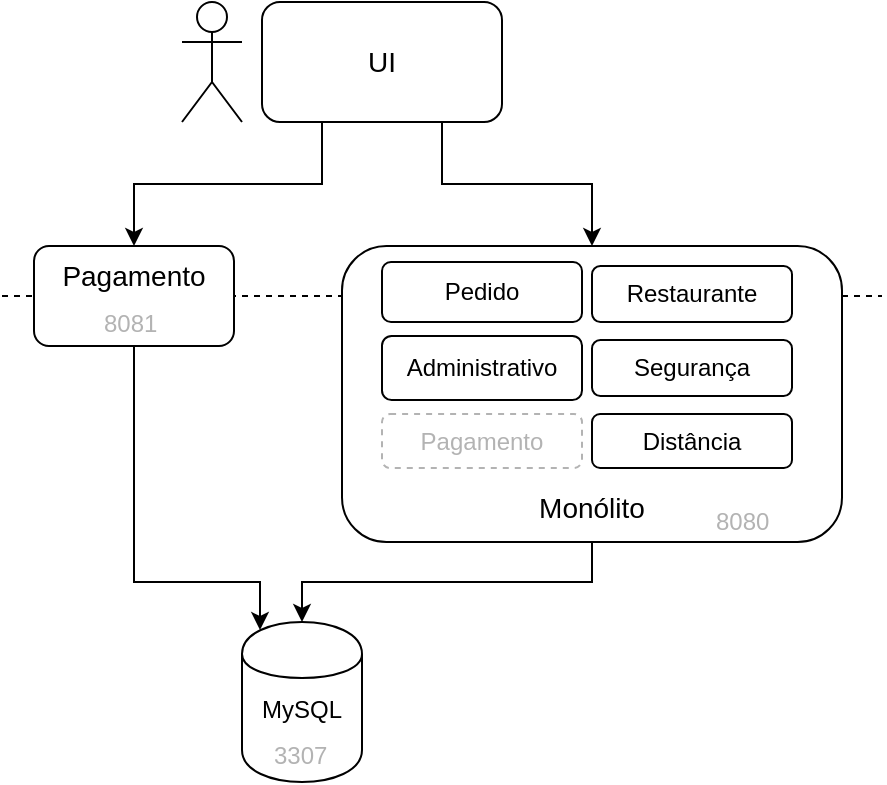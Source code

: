 <mxfile version="12.8.6" type="device"><diagram id="asccOrxpK0gMmI_vyOfR" name="Page-1"><mxGraphModel dx="868" dy="448" grid="1" gridSize="10" guides="1" tooltips="1" connect="1" arrows="1" fold="1" page="1" pageScale="1" pageWidth="827" pageHeight="1169" math="0" shadow="0"><root><mxCell id="0"/><mxCell id="1" parent="0"/><mxCell id="ufLTRwiJfqEFSIwc1y7g-12" value="" style="endArrow=none;dashed=1;html=1;fontColor=#B3B3B3;" parent="1" edge="1"><mxGeometry width="50" height="50" relative="1" as="geometry"><mxPoint x="70" y="167" as="sourcePoint"/><mxPoint x="510" y="167" as="targetPoint"/></mxGeometry></mxCell><mxCell id="ufLTRwiJfqEFSIwc1y7g-40" style="edgeStyle=orthogonalEdgeStyle;rounded=0;orthogonalLoop=1;jettySize=auto;html=1;exitX=0.5;exitY=1;exitDx=0;exitDy=0;entryX=0.5;entryY=0;entryDx=0;entryDy=0;startArrow=none;startFill=0;endArrow=classic;endFill=1;fontColor=#000000;" parent="1" source="ufLTRwiJfqEFSIwc1y7g-9" target="ufLTRwiJfqEFSIwc1y7g-19" edge="1"><mxGeometry relative="1" as="geometry"><Array as="points"><mxPoint x="365" y="310"/><mxPoint x="220" y="310"/></Array></mxGeometry></mxCell><mxCell id="ufLTRwiJfqEFSIwc1y7g-9" value="&lt;font style=&quot;font-size: 14px&quot;&gt;Monólito&lt;/font&gt;" style="rounded=1;whiteSpace=wrap;html=1;verticalAlign=bottom;spacingBottom=6;" parent="1" vertex="1"><mxGeometry x="240" y="142" width="250" height="148" as="geometry"/></mxCell><mxCell id="ufLTRwiJfqEFSIwc1y7g-1" value="Administrativo" style="rounded=1;whiteSpace=wrap;html=1;" parent="1" vertex="1"><mxGeometry x="260" y="187" width="100" height="32" as="geometry"/></mxCell><mxCell id="ufLTRwiJfqEFSIwc1y7g-4" value="Segurança" style="rounded=1;whiteSpace=wrap;html=1;" parent="1" vertex="1"><mxGeometry x="365" y="189" width="100" height="28" as="geometry"/></mxCell><mxCell id="ufLTRwiJfqEFSIwc1y7g-5" value="Pedido" style="rounded=1;whiteSpace=wrap;html=1;" parent="1" vertex="1"><mxGeometry x="260" y="150" width="100" height="30" as="geometry"/></mxCell><mxCell id="ufLTRwiJfqEFSIwc1y7g-6" value="Restaurante" style="rounded=1;whiteSpace=wrap;html=1;" parent="1" vertex="1"><mxGeometry x="365" y="152" width="100" height="28" as="geometry"/></mxCell><mxCell id="ufLTRwiJfqEFSIwc1y7g-7" value="Pagamento" style="rounded=1;whiteSpace=wrap;html=1;fontColor=#B3B3B3;dashed=1;strokeColor=#B3B3B3;" parent="1" vertex="1"><mxGeometry x="260" y="226" width="100" height="27" as="geometry"/></mxCell><mxCell id="ufLTRwiJfqEFSIwc1y7g-8" value="Distância" style="rounded=1;whiteSpace=wrap;html=1;" parent="1" vertex="1"><mxGeometry x="365" y="226" width="100" height="27" as="geometry"/></mxCell><mxCell id="ufLTRwiJfqEFSIwc1y7g-17" style="edgeStyle=orthogonalEdgeStyle;orthogonalLoop=1;jettySize=auto;html=1;exitX=0.75;exitY=1;exitDx=0;exitDy=0;entryX=0.5;entryY=0;entryDx=0;entryDy=0;fontColor=#B3B3B3;rounded=0;" parent="1" source="ufLTRwiJfqEFSIwc1y7g-15" target="ufLTRwiJfqEFSIwc1y7g-9" edge="1"><mxGeometry relative="1" as="geometry"/></mxCell><mxCell id="ufLTRwiJfqEFSIwc1y7g-18" style="edgeStyle=orthogonalEdgeStyle;rounded=0;orthogonalLoop=1;jettySize=auto;html=1;exitX=0.25;exitY=1;exitDx=0;exitDy=0;entryX=0.5;entryY=0;entryDx=0;entryDy=0;fontColor=#B3B3B3;" parent="1" source="ufLTRwiJfqEFSIwc1y7g-15" target="ufLTRwiJfqEFSIwc1y7g-10" edge="1"><mxGeometry relative="1" as="geometry"/></mxCell><mxCell id="ufLTRwiJfqEFSIwc1y7g-15" value="UI" style="rounded=1;whiteSpace=wrap;html=1;fontSize=14;" parent="1" vertex="1"><mxGeometry x="200" y="20" width="120" height="60" as="geometry"/></mxCell><mxCell id="ufLTRwiJfqEFSIwc1y7g-27" value="" style="shape=umlActor;verticalLabelPosition=bottom;labelBackgroundColor=#ffffff;verticalAlign=top;html=1;outlineConnect=0;strokeColor=#000000;fontColor=#000000;" parent="1" vertex="1"><mxGeometry x="160" y="20" width="30" height="60" as="geometry"/></mxCell><mxCell id="ufLTRwiJfqEFSIwc1y7g-29" value="8080" style="text;html=1;resizable=0;points=[];autosize=1;align=left;verticalAlign=top;spacingTop=-4;fontColor=#B3B3B3;" parent="1" vertex="1"><mxGeometry x="425" y="270" width="40" height="20" as="geometry"/></mxCell><mxCell id="ufLTRwiJfqEFSIwc1y7g-30" value="" style="group" parent="1" vertex="1" connectable="0"><mxGeometry x="190" y="330" width="60" height="80" as="geometry"/></mxCell><mxCell id="ufLTRwiJfqEFSIwc1y7g-19" value="MySQL" style="shape=cylinder;whiteSpace=wrap;html=1;boundedLbl=1;backgroundOutline=1;strokeColor=#000000;fontColor=#000000;verticalAlign=top;spacingTop=6;" parent="ufLTRwiJfqEFSIwc1y7g-30" vertex="1"><mxGeometry width="60" height="80" as="geometry"/></mxCell><mxCell id="ufLTRwiJfqEFSIwc1y7g-11" value="3307" style="text;html=1;resizable=0;points=[];autosize=1;align=left;verticalAlign=top;spacingTop=-4;fontColor=#B3B3B3;" parent="ufLTRwiJfqEFSIwc1y7g-30" vertex="1"><mxGeometry x="14" y="57" width="40" height="20" as="geometry"/></mxCell><mxCell id="ufLTRwiJfqEFSIwc1y7g-38" value="" style="group;fontSize=14;" parent="1" vertex="1" connectable="0"><mxGeometry x="86" y="142" width="100" height="50" as="geometry"/></mxCell><mxCell id="ufLTRwiJfqEFSIwc1y7g-10" value="&lt;font style=&quot;font-size: 14px&quot;&gt;Pagamento&lt;/font&gt;" style="rounded=1;whiteSpace=wrap;html=1;verticalAlign=top;" parent="ufLTRwiJfqEFSIwc1y7g-38" vertex="1"><mxGeometry width="100" height="50" as="geometry"/></mxCell><mxCell id="ufLTRwiJfqEFSIwc1y7g-28" value="8081" style="text;html=1;resizable=0;points=[];autosize=1;align=left;verticalAlign=top;spacingTop=-4;fontColor=#B3B3B3;" parent="ufLTRwiJfqEFSIwc1y7g-38" vertex="1"><mxGeometry x="33" y="29" width="40" height="20" as="geometry"/></mxCell><mxCell id="ufLTRwiJfqEFSIwc1y7g-39" style="edgeStyle=orthogonalEdgeStyle;rounded=0;orthogonalLoop=1;jettySize=auto;html=1;exitX=0.15;exitY=0.05;exitDx=0;exitDy=0;exitPerimeter=0;startArrow=classic;startFill=1;endArrow=none;endFill=0;fontColor=#000000;" parent="1" source="ufLTRwiJfqEFSIwc1y7g-19" target="ufLTRwiJfqEFSIwc1y7g-10" edge="1"><mxGeometry relative="1" as="geometry"><mxPoint x="110" y="200" as="targetPoint"/><Array as="points"><mxPoint x="199" y="310"/><mxPoint x="136" y="310"/></Array></mxGeometry></mxCell></root></mxGraphModel></diagram></mxfile>